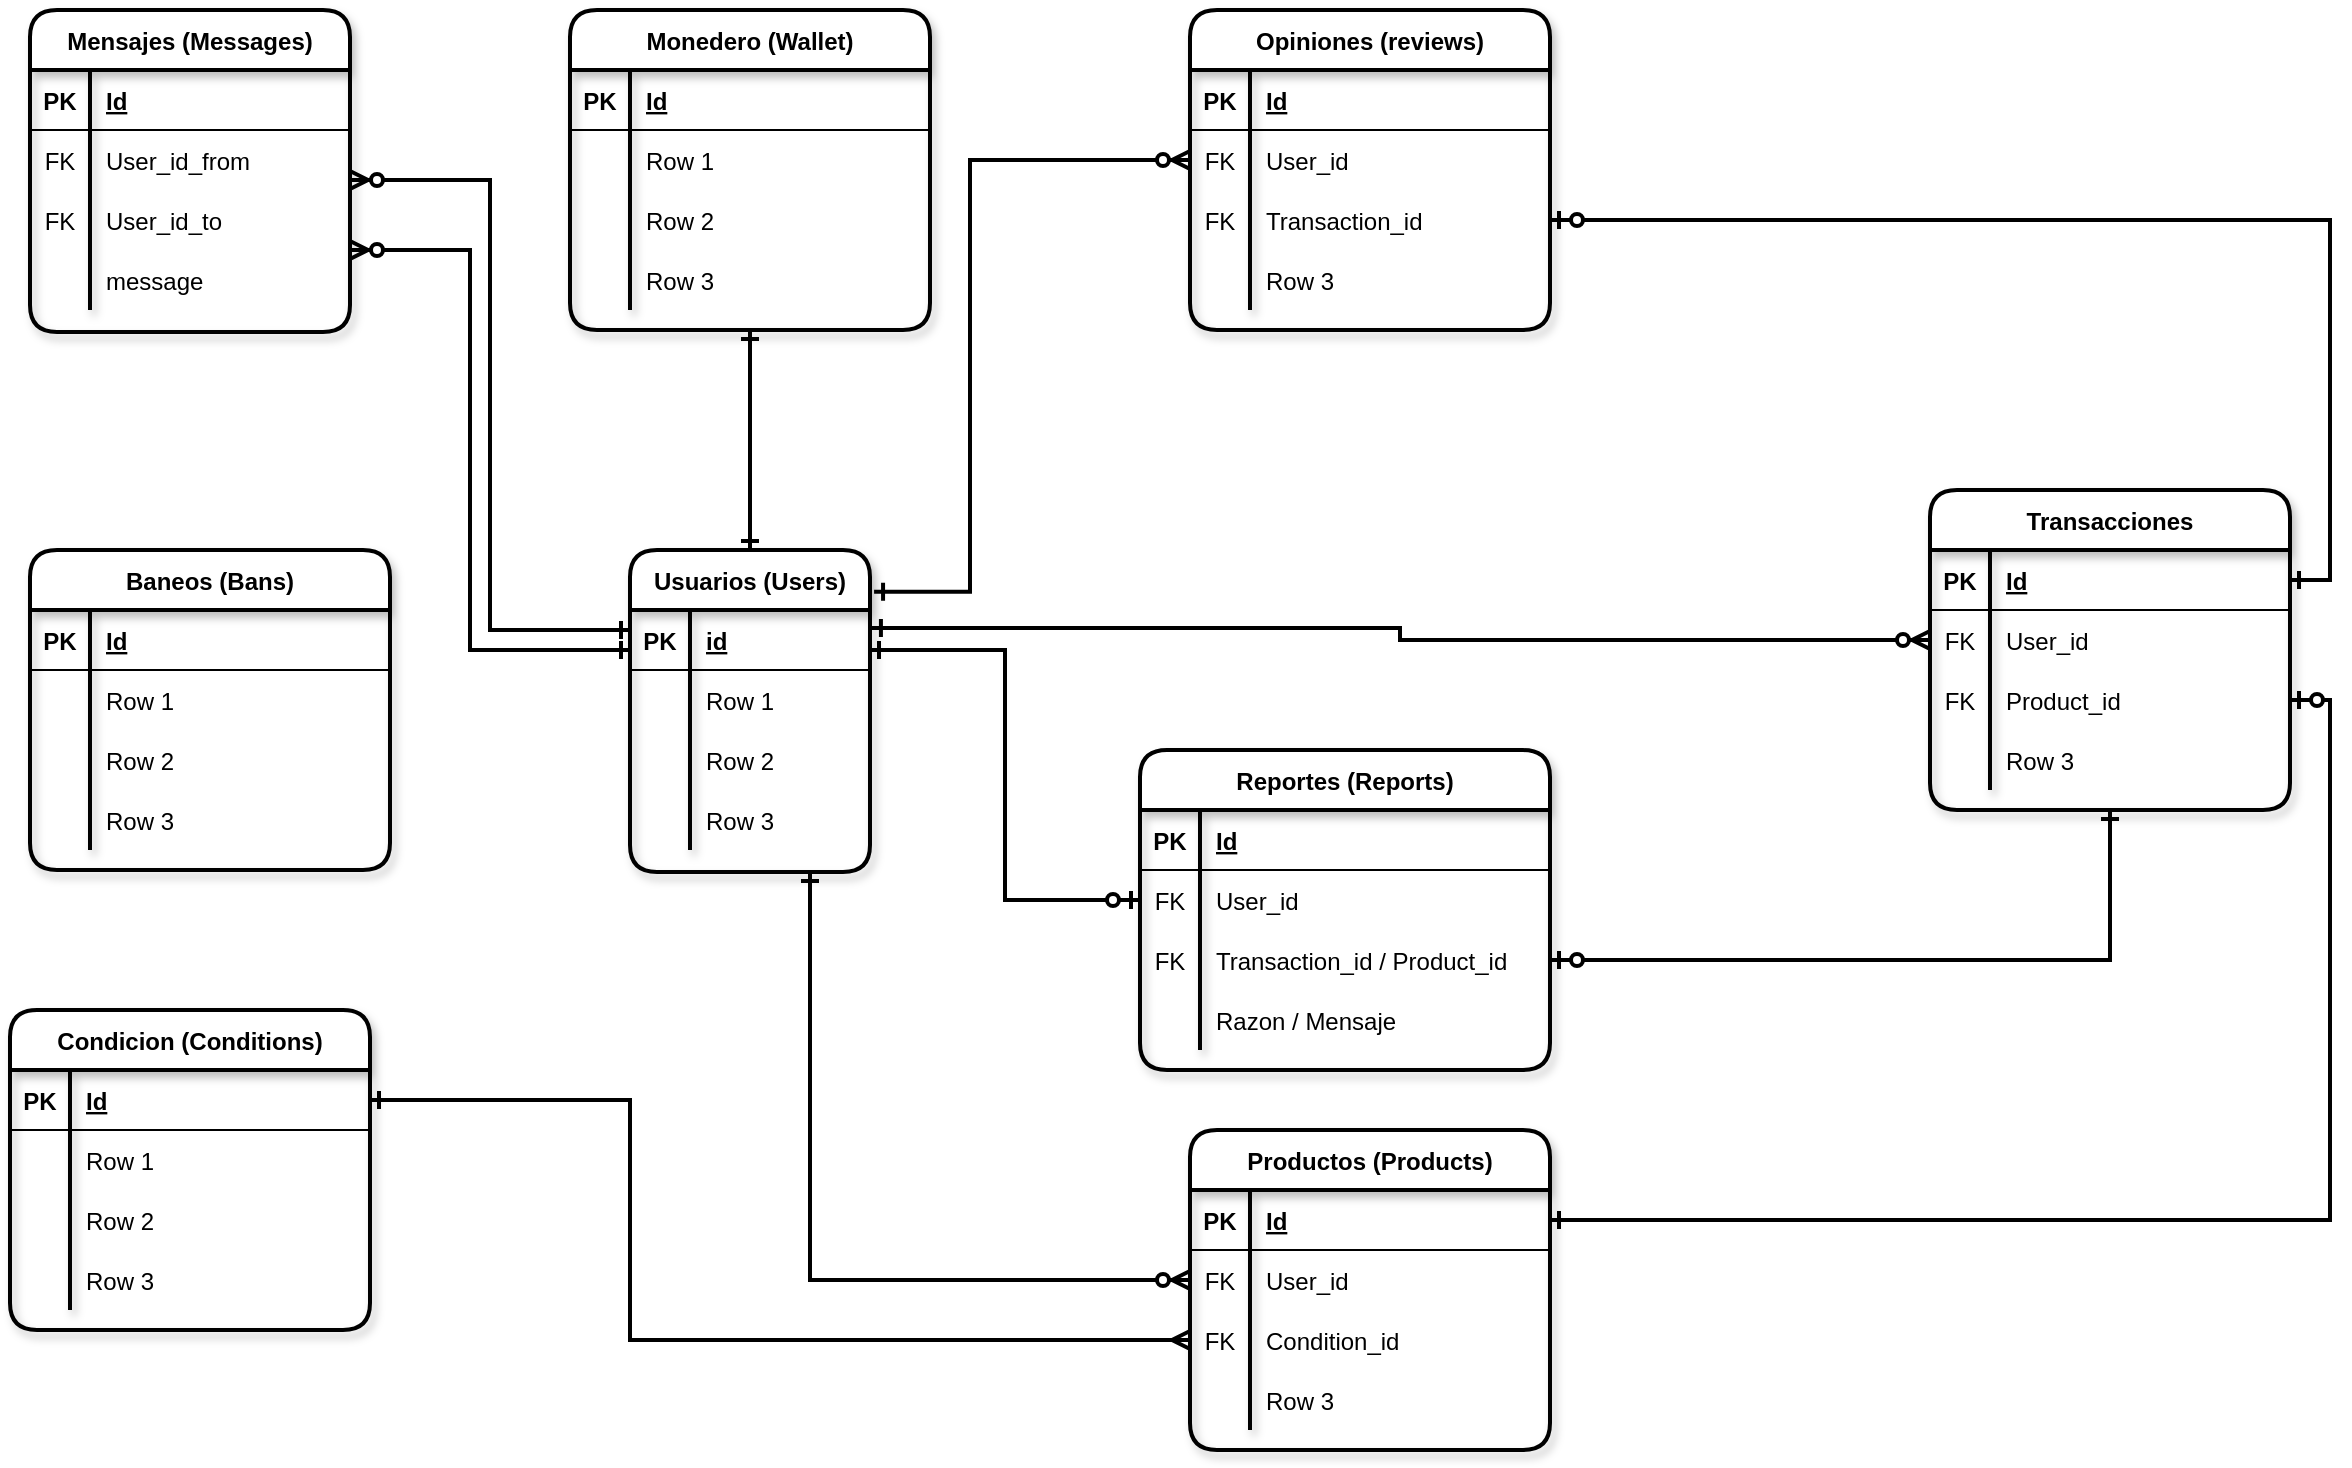 <mxfile version="14.9.9" type="github">
  <diagram id="HCNLxZw_YevE1Hbegle6" name="Page-1">
    <mxGraphModel dx="1422" dy="762" grid="1" gridSize="10" guides="1" tooltips="1" connect="1" arrows="1" fold="1" page="1" pageScale="1" pageWidth="1169" pageHeight="827" math="0" shadow="0">
      <root>
        <mxCell id="0" />
        <mxCell id="1" parent="0" />
        <mxCell id="tMQ-BVNDZF__9HWK4L3Y-1" value="Usuarios (Users)" style="shape=table;startSize=30;container=1;collapsible=1;childLayout=tableLayout;fixedRows=1;rowLines=0;fontStyle=1;align=center;resizeLast=1;rounded=1;shadow=1;sketch=0;strokeWidth=2;" parent="1" vertex="1">
          <mxGeometry x="330" y="300" width="120" height="161" as="geometry" />
        </mxCell>
        <mxCell id="tMQ-BVNDZF__9HWK4L3Y-2" value="" style="shape=partialRectangle;collapsible=0;dropTarget=0;pointerEvents=0;fillColor=none;top=0;left=0;bottom=1;right=0;points=[[0,0.5],[1,0.5]];portConstraint=eastwest;" parent="tMQ-BVNDZF__9HWK4L3Y-1" vertex="1">
          <mxGeometry y="30" width="120" height="30" as="geometry" />
        </mxCell>
        <mxCell id="tMQ-BVNDZF__9HWK4L3Y-3" value="PK" style="shape=partialRectangle;connectable=0;fillColor=none;top=0;left=0;bottom=0;right=0;fontStyle=1;overflow=hidden;" parent="tMQ-BVNDZF__9HWK4L3Y-2" vertex="1">
          <mxGeometry width="30" height="30" as="geometry" />
        </mxCell>
        <mxCell id="tMQ-BVNDZF__9HWK4L3Y-4" value="id" style="shape=partialRectangle;connectable=0;fillColor=none;top=0;left=0;bottom=0;right=0;align=left;spacingLeft=6;fontStyle=5;overflow=hidden;" parent="tMQ-BVNDZF__9HWK4L3Y-2" vertex="1">
          <mxGeometry x="30" width="90" height="30" as="geometry" />
        </mxCell>
        <mxCell id="tMQ-BVNDZF__9HWK4L3Y-5" value="" style="shape=partialRectangle;collapsible=0;dropTarget=0;pointerEvents=0;fillColor=none;top=0;left=0;bottom=0;right=0;points=[[0,0.5],[1,0.5]];portConstraint=eastwest;" parent="tMQ-BVNDZF__9HWK4L3Y-1" vertex="1">
          <mxGeometry y="60" width="120" height="30" as="geometry" />
        </mxCell>
        <mxCell id="tMQ-BVNDZF__9HWK4L3Y-6" value="" style="shape=partialRectangle;connectable=0;fillColor=none;top=0;left=0;bottom=0;right=0;editable=1;overflow=hidden;" parent="tMQ-BVNDZF__9HWK4L3Y-5" vertex="1">
          <mxGeometry width="30" height="30" as="geometry" />
        </mxCell>
        <mxCell id="tMQ-BVNDZF__9HWK4L3Y-7" value="Row 1" style="shape=partialRectangle;connectable=0;fillColor=none;top=0;left=0;bottom=0;right=0;align=left;spacingLeft=6;overflow=hidden;" parent="tMQ-BVNDZF__9HWK4L3Y-5" vertex="1">
          <mxGeometry x="30" width="90" height="30" as="geometry" />
        </mxCell>
        <mxCell id="tMQ-BVNDZF__9HWK4L3Y-8" value="" style="shape=partialRectangle;collapsible=0;dropTarget=0;pointerEvents=0;fillColor=none;top=0;left=0;bottom=0;right=0;points=[[0,0.5],[1,0.5]];portConstraint=eastwest;" parent="tMQ-BVNDZF__9HWK4L3Y-1" vertex="1">
          <mxGeometry y="90" width="120" height="30" as="geometry" />
        </mxCell>
        <mxCell id="tMQ-BVNDZF__9HWK4L3Y-9" value="" style="shape=partialRectangle;connectable=0;fillColor=none;top=0;left=0;bottom=0;right=0;editable=1;overflow=hidden;" parent="tMQ-BVNDZF__9HWK4L3Y-8" vertex="1">
          <mxGeometry width="30" height="30" as="geometry" />
        </mxCell>
        <mxCell id="tMQ-BVNDZF__9HWK4L3Y-10" value="Row 2" style="shape=partialRectangle;connectable=0;fillColor=none;top=0;left=0;bottom=0;right=0;align=left;spacingLeft=6;overflow=hidden;" parent="tMQ-BVNDZF__9HWK4L3Y-8" vertex="1">
          <mxGeometry x="30" width="90" height="30" as="geometry" />
        </mxCell>
        <mxCell id="tMQ-BVNDZF__9HWK4L3Y-11" value="" style="shape=partialRectangle;collapsible=0;dropTarget=0;pointerEvents=0;fillColor=none;top=0;left=0;bottom=0;right=0;points=[[0,0.5],[1,0.5]];portConstraint=eastwest;" parent="tMQ-BVNDZF__9HWK4L3Y-1" vertex="1">
          <mxGeometry y="120" width="120" height="30" as="geometry" />
        </mxCell>
        <mxCell id="tMQ-BVNDZF__9HWK4L3Y-12" value="" style="shape=partialRectangle;connectable=0;fillColor=none;top=0;left=0;bottom=0;right=0;editable=1;overflow=hidden;" parent="tMQ-BVNDZF__9HWK4L3Y-11" vertex="1">
          <mxGeometry width="30" height="30" as="geometry" />
        </mxCell>
        <mxCell id="tMQ-BVNDZF__9HWK4L3Y-13" value="Row 3" style="shape=partialRectangle;connectable=0;fillColor=none;top=0;left=0;bottom=0;right=0;align=left;spacingLeft=6;overflow=hidden;" parent="tMQ-BVNDZF__9HWK4L3Y-11" vertex="1">
          <mxGeometry x="30" width="90" height="30" as="geometry" />
        </mxCell>
        <mxCell id="tMQ-BVNDZF__9HWK4L3Y-120" style="edgeStyle=orthogonalEdgeStyle;rounded=0;orthogonalLoop=1;jettySize=auto;html=1;entryX=0.5;entryY=0;entryDx=0;entryDy=0;startArrow=ERone;startFill=0;endArrow=ERone;endFill=0;strokeWidth=2;" parent="1" source="tMQ-BVNDZF__9HWK4L3Y-15" target="tMQ-BVNDZF__9HWK4L3Y-1" edge="1">
          <mxGeometry relative="1" as="geometry" />
        </mxCell>
        <mxCell id="tMQ-BVNDZF__9HWK4L3Y-15" value="Monedero (Wallet)" style="shape=table;startSize=30;container=1;collapsible=1;childLayout=tableLayout;fixedRows=1;rowLines=0;fontStyle=1;align=center;resizeLast=1;rounded=1;shadow=1;sketch=0;strokeColor=#000000;strokeWidth=2;fillColor=#ffffff;gradientColor=none;" parent="1" vertex="1">
          <mxGeometry x="300" y="30" width="180" height="160" as="geometry" />
        </mxCell>
        <mxCell id="tMQ-BVNDZF__9HWK4L3Y-16" value="" style="shape=partialRectangle;collapsible=0;dropTarget=0;pointerEvents=0;fillColor=none;top=0;left=0;bottom=1;right=0;points=[[0,0.5],[1,0.5]];portConstraint=eastwest;" parent="tMQ-BVNDZF__9HWK4L3Y-15" vertex="1">
          <mxGeometry y="30" width="180" height="30" as="geometry" />
        </mxCell>
        <mxCell id="tMQ-BVNDZF__9HWK4L3Y-17" value="PK" style="shape=partialRectangle;connectable=0;fillColor=none;top=0;left=0;bottom=0;right=0;fontStyle=1;overflow=hidden;" parent="tMQ-BVNDZF__9HWK4L3Y-16" vertex="1">
          <mxGeometry width="30" height="30" as="geometry" />
        </mxCell>
        <mxCell id="tMQ-BVNDZF__9HWK4L3Y-18" value="Id" style="shape=partialRectangle;connectable=0;fillColor=none;top=0;left=0;bottom=0;right=0;align=left;spacingLeft=6;fontStyle=5;overflow=hidden;" parent="tMQ-BVNDZF__9HWK4L3Y-16" vertex="1">
          <mxGeometry x="30" width="150" height="30" as="geometry" />
        </mxCell>
        <mxCell id="tMQ-BVNDZF__9HWK4L3Y-19" value="" style="shape=partialRectangle;collapsible=0;dropTarget=0;pointerEvents=0;fillColor=none;top=0;left=0;bottom=0;right=0;points=[[0,0.5],[1,0.5]];portConstraint=eastwest;" parent="tMQ-BVNDZF__9HWK4L3Y-15" vertex="1">
          <mxGeometry y="60" width="180" height="30" as="geometry" />
        </mxCell>
        <mxCell id="tMQ-BVNDZF__9HWK4L3Y-20" value="" style="shape=partialRectangle;connectable=0;fillColor=none;top=0;left=0;bottom=0;right=0;editable=1;overflow=hidden;" parent="tMQ-BVNDZF__9HWK4L3Y-19" vertex="1">
          <mxGeometry width="30" height="30" as="geometry" />
        </mxCell>
        <mxCell id="tMQ-BVNDZF__9HWK4L3Y-21" value="Row 1" style="shape=partialRectangle;connectable=0;fillColor=none;top=0;left=0;bottom=0;right=0;align=left;spacingLeft=6;overflow=hidden;" parent="tMQ-BVNDZF__9HWK4L3Y-19" vertex="1">
          <mxGeometry x="30" width="150" height="30" as="geometry" />
        </mxCell>
        <mxCell id="tMQ-BVNDZF__9HWK4L3Y-22" value="" style="shape=partialRectangle;collapsible=0;dropTarget=0;pointerEvents=0;fillColor=none;top=0;left=0;bottom=0;right=0;points=[[0,0.5],[1,0.5]];portConstraint=eastwest;" parent="tMQ-BVNDZF__9HWK4L3Y-15" vertex="1">
          <mxGeometry y="90" width="180" height="30" as="geometry" />
        </mxCell>
        <mxCell id="tMQ-BVNDZF__9HWK4L3Y-23" value="" style="shape=partialRectangle;connectable=0;fillColor=none;top=0;left=0;bottom=0;right=0;editable=1;overflow=hidden;" parent="tMQ-BVNDZF__9HWK4L3Y-22" vertex="1">
          <mxGeometry width="30" height="30" as="geometry" />
        </mxCell>
        <mxCell id="tMQ-BVNDZF__9HWK4L3Y-24" value="Row 2" style="shape=partialRectangle;connectable=0;fillColor=none;top=0;left=0;bottom=0;right=0;align=left;spacingLeft=6;overflow=hidden;" parent="tMQ-BVNDZF__9HWK4L3Y-22" vertex="1">
          <mxGeometry x="30" width="150" height="30" as="geometry" />
        </mxCell>
        <mxCell id="tMQ-BVNDZF__9HWK4L3Y-25" value="" style="shape=partialRectangle;collapsible=0;dropTarget=0;pointerEvents=0;fillColor=none;top=0;left=0;bottom=0;right=0;points=[[0,0.5],[1,0.5]];portConstraint=eastwest;" parent="tMQ-BVNDZF__9HWK4L3Y-15" vertex="1">
          <mxGeometry y="120" width="180" height="30" as="geometry" />
        </mxCell>
        <mxCell id="tMQ-BVNDZF__9HWK4L3Y-26" value="" style="shape=partialRectangle;connectable=0;fillColor=none;top=0;left=0;bottom=0;right=0;editable=1;overflow=hidden;" parent="tMQ-BVNDZF__9HWK4L3Y-25" vertex="1">
          <mxGeometry width="30" height="30" as="geometry" />
        </mxCell>
        <mxCell id="tMQ-BVNDZF__9HWK4L3Y-27" value="Row 3" style="shape=partialRectangle;connectable=0;fillColor=none;top=0;left=0;bottom=0;right=0;align=left;spacingLeft=6;overflow=hidden;" parent="tMQ-BVNDZF__9HWK4L3Y-25" vertex="1">
          <mxGeometry x="30" width="150" height="30" as="geometry" />
        </mxCell>
        <mxCell id="tMQ-BVNDZF__9HWK4L3Y-28" value="Mensajes (Messages)" style="shape=table;startSize=30;container=1;collapsible=1;childLayout=tableLayout;fixedRows=1;rowLines=0;fontStyle=1;align=center;resizeLast=1;rounded=1;shadow=1;sketch=0;strokeColor=#000000;strokeWidth=2;fillColor=#ffffff;gradientColor=none;" parent="1" vertex="1">
          <mxGeometry x="30" y="30" width="160" height="161" as="geometry" />
        </mxCell>
        <mxCell id="tMQ-BVNDZF__9HWK4L3Y-29" value="" style="shape=partialRectangle;collapsible=0;dropTarget=0;pointerEvents=0;fillColor=none;top=0;left=0;bottom=1;right=0;points=[[0,0.5],[1,0.5]];portConstraint=eastwest;" parent="tMQ-BVNDZF__9HWK4L3Y-28" vertex="1">
          <mxGeometry y="30" width="160" height="30" as="geometry" />
        </mxCell>
        <mxCell id="tMQ-BVNDZF__9HWK4L3Y-30" value="PK" style="shape=partialRectangle;connectable=0;fillColor=none;top=0;left=0;bottom=0;right=0;fontStyle=1;overflow=hidden;" parent="tMQ-BVNDZF__9HWK4L3Y-29" vertex="1">
          <mxGeometry width="30" height="30" as="geometry" />
        </mxCell>
        <mxCell id="tMQ-BVNDZF__9HWK4L3Y-31" value="Id" style="shape=partialRectangle;connectable=0;fillColor=none;top=0;left=0;bottom=0;right=0;align=left;spacingLeft=6;fontStyle=5;overflow=hidden;" parent="tMQ-BVNDZF__9HWK4L3Y-29" vertex="1">
          <mxGeometry x="30" width="130" height="30" as="geometry" />
        </mxCell>
        <mxCell id="tMQ-BVNDZF__9HWK4L3Y-35" value="" style="shape=partialRectangle;collapsible=0;dropTarget=0;pointerEvents=0;fillColor=none;top=0;left=0;bottom=0;right=0;points=[[0,0.5],[1,0.5]];portConstraint=eastwest;" parent="tMQ-BVNDZF__9HWK4L3Y-28" vertex="1">
          <mxGeometry y="60" width="160" height="30" as="geometry" />
        </mxCell>
        <mxCell id="tMQ-BVNDZF__9HWK4L3Y-36" value="FK" style="shape=partialRectangle;connectable=0;fillColor=none;top=0;left=0;bottom=0;right=0;editable=1;overflow=hidden;" parent="tMQ-BVNDZF__9HWK4L3Y-35" vertex="1">
          <mxGeometry width="30" height="30" as="geometry" />
        </mxCell>
        <mxCell id="tMQ-BVNDZF__9HWK4L3Y-37" value="User_id_from" style="shape=partialRectangle;connectable=0;fillColor=none;top=0;left=0;bottom=0;right=0;align=left;spacingLeft=6;overflow=hidden;" parent="tMQ-BVNDZF__9HWK4L3Y-35" vertex="1">
          <mxGeometry x="30" width="130" height="30" as="geometry" />
        </mxCell>
        <mxCell id="tMQ-BVNDZF__9HWK4L3Y-32" value="" style="shape=partialRectangle;collapsible=0;dropTarget=0;pointerEvents=0;fillColor=none;top=0;left=0;bottom=0;right=0;points=[[0,0.5],[1,0.5]];portConstraint=eastwest;" parent="tMQ-BVNDZF__9HWK4L3Y-28" vertex="1">
          <mxGeometry y="90" width="160" height="30" as="geometry" />
        </mxCell>
        <mxCell id="tMQ-BVNDZF__9HWK4L3Y-33" value="FK" style="shape=partialRectangle;connectable=0;fillColor=none;top=0;left=0;bottom=0;right=0;editable=1;overflow=hidden;" parent="tMQ-BVNDZF__9HWK4L3Y-32" vertex="1">
          <mxGeometry width="30" height="30" as="geometry" />
        </mxCell>
        <mxCell id="tMQ-BVNDZF__9HWK4L3Y-34" value="User_id_to" style="shape=partialRectangle;connectable=0;fillColor=none;top=0;left=0;bottom=0;right=0;align=left;spacingLeft=6;overflow=hidden;" parent="tMQ-BVNDZF__9HWK4L3Y-32" vertex="1">
          <mxGeometry x="30" width="130" height="30" as="geometry" />
        </mxCell>
        <mxCell id="tMQ-BVNDZF__9HWK4L3Y-38" value="" style="shape=partialRectangle;collapsible=0;dropTarget=0;pointerEvents=0;fillColor=none;top=0;left=0;bottom=0;right=0;points=[[0,0.5],[1,0.5]];portConstraint=eastwest;" parent="tMQ-BVNDZF__9HWK4L3Y-28" vertex="1">
          <mxGeometry y="120" width="160" height="30" as="geometry" />
        </mxCell>
        <mxCell id="tMQ-BVNDZF__9HWK4L3Y-39" value="" style="shape=partialRectangle;connectable=0;fillColor=none;top=0;left=0;bottom=0;right=0;editable=1;overflow=hidden;" parent="tMQ-BVNDZF__9HWK4L3Y-38" vertex="1">
          <mxGeometry width="30" height="30" as="geometry" />
        </mxCell>
        <mxCell id="tMQ-BVNDZF__9HWK4L3Y-40" value="message" style="shape=partialRectangle;connectable=0;fillColor=none;top=0;left=0;bottom=0;right=0;align=left;spacingLeft=6;overflow=hidden;" parent="tMQ-BVNDZF__9HWK4L3Y-38" vertex="1">
          <mxGeometry x="30" width="130" height="30" as="geometry" />
        </mxCell>
        <mxCell id="tMQ-BVNDZF__9HWK4L3Y-42" value="Opiniones (reviews)" style="shape=table;startSize=30;container=1;collapsible=1;childLayout=tableLayout;fixedRows=1;rowLines=0;fontStyle=1;align=center;resizeLast=1;rounded=1;shadow=1;sketch=0;strokeColor=#000000;strokeWidth=2;fillColor=#ffffff;gradientColor=none;" parent="1" vertex="1">
          <mxGeometry x="610" y="30" width="180" height="160" as="geometry" />
        </mxCell>
        <mxCell id="tMQ-BVNDZF__9HWK4L3Y-43" value="" style="shape=partialRectangle;collapsible=0;dropTarget=0;pointerEvents=0;fillColor=none;top=0;left=0;bottom=1;right=0;points=[[0,0.5],[1,0.5]];portConstraint=eastwest;" parent="tMQ-BVNDZF__9HWK4L3Y-42" vertex="1">
          <mxGeometry y="30" width="180" height="30" as="geometry" />
        </mxCell>
        <mxCell id="tMQ-BVNDZF__9HWK4L3Y-44" value="PK" style="shape=partialRectangle;connectable=0;fillColor=none;top=0;left=0;bottom=0;right=0;fontStyle=1;overflow=hidden;" parent="tMQ-BVNDZF__9HWK4L3Y-43" vertex="1">
          <mxGeometry width="30" height="30" as="geometry" />
        </mxCell>
        <mxCell id="tMQ-BVNDZF__9HWK4L3Y-45" value="Id" style="shape=partialRectangle;connectable=0;fillColor=none;top=0;left=0;bottom=0;right=0;align=left;spacingLeft=6;fontStyle=5;overflow=hidden;" parent="tMQ-BVNDZF__9HWK4L3Y-43" vertex="1">
          <mxGeometry x="30" width="150" height="30" as="geometry" />
        </mxCell>
        <mxCell id="tMQ-BVNDZF__9HWK4L3Y-46" value="" style="shape=partialRectangle;collapsible=0;dropTarget=0;pointerEvents=0;fillColor=none;top=0;left=0;bottom=0;right=0;points=[[0,0.5],[1,0.5]];portConstraint=eastwest;" parent="tMQ-BVNDZF__9HWK4L3Y-42" vertex="1">
          <mxGeometry y="60" width="180" height="30" as="geometry" />
        </mxCell>
        <mxCell id="tMQ-BVNDZF__9HWK4L3Y-47" value="FK" style="shape=partialRectangle;connectable=0;fillColor=none;top=0;left=0;bottom=0;right=0;editable=1;overflow=hidden;" parent="tMQ-BVNDZF__9HWK4L3Y-46" vertex="1">
          <mxGeometry width="30" height="30" as="geometry" />
        </mxCell>
        <mxCell id="tMQ-BVNDZF__9HWK4L3Y-48" value="User_id" style="shape=partialRectangle;connectable=0;fillColor=none;top=0;left=0;bottom=0;right=0;align=left;spacingLeft=6;overflow=hidden;" parent="tMQ-BVNDZF__9HWK4L3Y-46" vertex="1">
          <mxGeometry x="30" width="150" height="30" as="geometry" />
        </mxCell>
        <mxCell id="tMQ-BVNDZF__9HWK4L3Y-49" value="" style="shape=partialRectangle;collapsible=0;dropTarget=0;pointerEvents=0;fillColor=none;top=0;left=0;bottom=0;right=0;points=[[0,0.5],[1,0.5]];portConstraint=eastwest;" parent="tMQ-BVNDZF__9HWK4L3Y-42" vertex="1">
          <mxGeometry y="90" width="180" height="30" as="geometry" />
        </mxCell>
        <mxCell id="tMQ-BVNDZF__9HWK4L3Y-50" value="FK" style="shape=partialRectangle;connectable=0;fillColor=none;top=0;left=0;bottom=0;right=0;editable=1;overflow=hidden;" parent="tMQ-BVNDZF__9HWK4L3Y-49" vertex="1">
          <mxGeometry width="30" height="30" as="geometry" />
        </mxCell>
        <mxCell id="tMQ-BVNDZF__9HWK4L3Y-51" value="Transaction_id" style="shape=partialRectangle;connectable=0;fillColor=none;top=0;left=0;bottom=0;right=0;align=left;spacingLeft=6;overflow=hidden;" parent="tMQ-BVNDZF__9HWK4L3Y-49" vertex="1">
          <mxGeometry x="30" width="150" height="30" as="geometry" />
        </mxCell>
        <mxCell id="tMQ-BVNDZF__9HWK4L3Y-52" value="" style="shape=partialRectangle;collapsible=0;dropTarget=0;pointerEvents=0;fillColor=none;top=0;left=0;bottom=0;right=0;points=[[0,0.5],[1,0.5]];portConstraint=eastwest;" parent="tMQ-BVNDZF__9HWK4L3Y-42" vertex="1">
          <mxGeometry y="120" width="180" height="30" as="geometry" />
        </mxCell>
        <mxCell id="tMQ-BVNDZF__9HWK4L3Y-53" value="" style="shape=partialRectangle;connectable=0;fillColor=none;top=0;left=0;bottom=0;right=0;editable=1;overflow=hidden;" parent="tMQ-BVNDZF__9HWK4L3Y-52" vertex="1">
          <mxGeometry width="30" height="30" as="geometry" />
        </mxCell>
        <mxCell id="tMQ-BVNDZF__9HWK4L3Y-54" value="Row 3" style="shape=partialRectangle;connectable=0;fillColor=none;top=0;left=0;bottom=0;right=0;align=left;spacingLeft=6;overflow=hidden;" parent="tMQ-BVNDZF__9HWK4L3Y-52" vertex="1">
          <mxGeometry x="30" width="150" height="30" as="geometry" />
        </mxCell>
        <mxCell id="DeOXAd9rWKjMHpbzpfUn-2" style="edgeStyle=orthogonalEdgeStyle;rounded=0;sketch=0;orthogonalLoop=1;jettySize=auto;html=1;entryX=1;entryY=0.5;entryDx=0;entryDy=0;shadow=0;startArrow=ERone;startFill=0;endArrow=ERzeroToOne;endFill=1;strokeWidth=2;" edge="1" parent="1" source="tMQ-BVNDZF__9HWK4L3Y-55" target="tMQ-BVNDZF__9HWK4L3Y-88">
          <mxGeometry relative="1" as="geometry" />
        </mxCell>
        <mxCell id="tMQ-BVNDZF__9HWK4L3Y-55" value="Transacciones" style="shape=table;startSize=30;container=1;collapsible=1;childLayout=tableLayout;fixedRows=1;rowLines=0;fontStyle=1;align=center;resizeLast=1;rounded=1;shadow=1;sketch=0;strokeColor=#000000;strokeWidth=2;fillColor=#ffffff;gradientColor=none;" parent="1" vertex="1">
          <mxGeometry x="980" y="270" width="180" height="160" as="geometry" />
        </mxCell>
        <mxCell id="tMQ-BVNDZF__9HWK4L3Y-56" value="" style="shape=partialRectangle;collapsible=0;dropTarget=0;pointerEvents=0;fillColor=none;top=0;left=0;bottom=1;right=0;points=[[0,0.5],[1,0.5]];portConstraint=eastwest;" parent="tMQ-BVNDZF__9HWK4L3Y-55" vertex="1">
          <mxGeometry y="30" width="180" height="30" as="geometry" />
        </mxCell>
        <mxCell id="tMQ-BVNDZF__9HWK4L3Y-57" value="PK" style="shape=partialRectangle;connectable=0;fillColor=none;top=0;left=0;bottom=0;right=0;fontStyle=1;overflow=hidden;" parent="tMQ-BVNDZF__9HWK4L3Y-56" vertex="1">
          <mxGeometry width="30" height="30" as="geometry" />
        </mxCell>
        <mxCell id="tMQ-BVNDZF__9HWK4L3Y-58" value="Id" style="shape=partialRectangle;connectable=0;fillColor=none;top=0;left=0;bottom=0;right=0;align=left;spacingLeft=6;fontStyle=5;overflow=hidden;" parent="tMQ-BVNDZF__9HWK4L3Y-56" vertex="1">
          <mxGeometry x="30" width="150" height="30" as="geometry" />
        </mxCell>
        <mxCell id="tMQ-BVNDZF__9HWK4L3Y-59" value="" style="shape=partialRectangle;collapsible=0;dropTarget=0;pointerEvents=0;fillColor=none;top=0;left=0;bottom=0;right=0;points=[[0,0.5],[1,0.5]];portConstraint=eastwest;" parent="tMQ-BVNDZF__9HWK4L3Y-55" vertex="1">
          <mxGeometry y="60" width="180" height="30" as="geometry" />
        </mxCell>
        <mxCell id="tMQ-BVNDZF__9HWK4L3Y-60" value="FK" style="shape=partialRectangle;connectable=0;fillColor=none;top=0;left=0;bottom=0;right=0;editable=1;overflow=hidden;" parent="tMQ-BVNDZF__9HWK4L3Y-59" vertex="1">
          <mxGeometry width="30" height="30" as="geometry" />
        </mxCell>
        <mxCell id="tMQ-BVNDZF__9HWK4L3Y-61" value="User_id" style="shape=partialRectangle;connectable=0;fillColor=none;top=0;left=0;bottom=0;right=0;align=left;spacingLeft=6;overflow=hidden;" parent="tMQ-BVNDZF__9HWK4L3Y-59" vertex="1">
          <mxGeometry x="30" width="150" height="30" as="geometry" />
        </mxCell>
        <mxCell id="tMQ-BVNDZF__9HWK4L3Y-62" value="" style="shape=partialRectangle;collapsible=0;dropTarget=0;pointerEvents=0;fillColor=none;top=0;left=0;bottom=0;right=0;points=[[0,0.5],[1,0.5]];portConstraint=eastwest;" parent="tMQ-BVNDZF__9HWK4L3Y-55" vertex="1">
          <mxGeometry y="90" width="180" height="30" as="geometry" />
        </mxCell>
        <mxCell id="tMQ-BVNDZF__9HWK4L3Y-63" value="FK" style="shape=partialRectangle;connectable=0;fillColor=none;top=0;left=0;bottom=0;right=0;editable=1;overflow=hidden;" parent="tMQ-BVNDZF__9HWK4L3Y-62" vertex="1">
          <mxGeometry width="30" height="30" as="geometry" />
        </mxCell>
        <mxCell id="tMQ-BVNDZF__9HWK4L3Y-64" value="Product_id" style="shape=partialRectangle;connectable=0;fillColor=none;top=0;left=0;bottom=0;right=0;align=left;spacingLeft=6;overflow=hidden;" parent="tMQ-BVNDZF__9HWK4L3Y-62" vertex="1">
          <mxGeometry x="30" width="150" height="30" as="geometry" />
        </mxCell>
        <mxCell id="tMQ-BVNDZF__9HWK4L3Y-65" value="" style="shape=partialRectangle;collapsible=0;dropTarget=0;pointerEvents=0;fillColor=none;top=0;left=0;bottom=0;right=0;points=[[0,0.5],[1,0.5]];portConstraint=eastwest;" parent="tMQ-BVNDZF__9HWK4L3Y-55" vertex="1">
          <mxGeometry y="120" width="180" height="30" as="geometry" />
        </mxCell>
        <mxCell id="tMQ-BVNDZF__9HWK4L3Y-66" value="" style="shape=partialRectangle;connectable=0;fillColor=none;top=0;left=0;bottom=0;right=0;editable=1;overflow=hidden;" parent="tMQ-BVNDZF__9HWK4L3Y-65" vertex="1">
          <mxGeometry width="30" height="30" as="geometry" />
        </mxCell>
        <mxCell id="tMQ-BVNDZF__9HWK4L3Y-67" value="Row 3" style="shape=partialRectangle;connectable=0;fillColor=none;top=0;left=0;bottom=0;right=0;align=left;spacingLeft=6;overflow=hidden;" parent="tMQ-BVNDZF__9HWK4L3Y-65" vertex="1">
          <mxGeometry x="30" width="150" height="30" as="geometry" />
        </mxCell>
        <mxCell id="tMQ-BVNDZF__9HWK4L3Y-68" value="Productos (Products)" style="shape=table;startSize=30;container=1;collapsible=1;childLayout=tableLayout;fixedRows=1;rowLines=0;fontStyle=1;align=center;resizeLast=1;rounded=1;shadow=1;sketch=0;strokeColor=#000000;strokeWidth=2;fillColor=#ffffff;gradientColor=none;" parent="1" vertex="1">
          <mxGeometry x="610" y="590" width="180" height="160" as="geometry" />
        </mxCell>
        <mxCell id="tMQ-BVNDZF__9HWK4L3Y-69" value="" style="shape=partialRectangle;collapsible=0;dropTarget=0;pointerEvents=0;fillColor=none;top=0;left=0;bottom=1;right=0;points=[[0,0.5],[1,0.5]];portConstraint=eastwest;" parent="tMQ-BVNDZF__9HWK4L3Y-68" vertex="1">
          <mxGeometry y="30" width="180" height="30" as="geometry" />
        </mxCell>
        <mxCell id="tMQ-BVNDZF__9HWK4L3Y-70" value="PK" style="shape=partialRectangle;connectable=0;fillColor=none;top=0;left=0;bottom=0;right=0;fontStyle=1;overflow=hidden;" parent="tMQ-BVNDZF__9HWK4L3Y-69" vertex="1">
          <mxGeometry width="30" height="30" as="geometry" />
        </mxCell>
        <mxCell id="tMQ-BVNDZF__9HWK4L3Y-71" value="Id" style="shape=partialRectangle;connectable=0;fillColor=none;top=0;left=0;bottom=0;right=0;align=left;spacingLeft=6;fontStyle=5;overflow=hidden;" parent="tMQ-BVNDZF__9HWK4L3Y-69" vertex="1">
          <mxGeometry x="30" width="150" height="30" as="geometry" />
        </mxCell>
        <mxCell id="tMQ-BVNDZF__9HWK4L3Y-72" value="" style="shape=partialRectangle;collapsible=0;dropTarget=0;pointerEvents=0;fillColor=none;top=0;left=0;bottom=0;right=0;points=[[0,0.5],[1,0.5]];portConstraint=eastwest;" parent="tMQ-BVNDZF__9HWK4L3Y-68" vertex="1">
          <mxGeometry y="60" width="180" height="30" as="geometry" />
        </mxCell>
        <mxCell id="tMQ-BVNDZF__9HWK4L3Y-73" value="FK" style="shape=partialRectangle;connectable=0;fillColor=none;top=0;left=0;bottom=0;right=0;editable=1;overflow=hidden;" parent="tMQ-BVNDZF__9HWK4L3Y-72" vertex="1">
          <mxGeometry width="30" height="30" as="geometry" />
        </mxCell>
        <mxCell id="tMQ-BVNDZF__9HWK4L3Y-74" value="User_id" style="shape=partialRectangle;connectable=0;fillColor=none;top=0;left=0;bottom=0;right=0;align=left;spacingLeft=6;overflow=hidden;" parent="tMQ-BVNDZF__9HWK4L3Y-72" vertex="1">
          <mxGeometry x="30" width="150" height="30" as="geometry" />
        </mxCell>
        <mxCell id="tMQ-BVNDZF__9HWK4L3Y-75" value="" style="shape=partialRectangle;collapsible=0;dropTarget=0;pointerEvents=0;fillColor=none;top=0;left=0;bottom=0;right=0;points=[[0,0.5],[1,0.5]];portConstraint=eastwest;" parent="tMQ-BVNDZF__9HWK4L3Y-68" vertex="1">
          <mxGeometry y="90" width="180" height="30" as="geometry" />
        </mxCell>
        <mxCell id="tMQ-BVNDZF__9HWK4L3Y-76" value="FK" style="shape=partialRectangle;connectable=0;fillColor=none;top=0;left=0;bottom=0;right=0;editable=1;overflow=hidden;" parent="tMQ-BVNDZF__9HWK4L3Y-75" vertex="1">
          <mxGeometry width="30" height="30" as="geometry" />
        </mxCell>
        <mxCell id="tMQ-BVNDZF__9HWK4L3Y-77" value="Condition_id" style="shape=partialRectangle;connectable=0;fillColor=none;top=0;left=0;bottom=0;right=0;align=left;spacingLeft=6;overflow=hidden;" parent="tMQ-BVNDZF__9HWK4L3Y-75" vertex="1">
          <mxGeometry x="30" width="150" height="30" as="geometry" />
        </mxCell>
        <mxCell id="tMQ-BVNDZF__9HWK4L3Y-78" value="" style="shape=partialRectangle;collapsible=0;dropTarget=0;pointerEvents=0;fillColor=none;top=0;left=0;bottom=0;right=0;points=[[0,0.5],[1,0.5]];portConstraint=eastwest;" parent="tMQ-BVNDZF__9HWK4L3Y-68" vertex="1">
          <mxGeometry y="120" width="180" height="30" as="geometry" />
        </mxCell>
        <mxCell id="tMQ-BVNDZF__9HWK4L3Y-79" value="" style="shape=partialRectangle;connectable=0;fillColor=none;top=0;left=0;bottom=0;right=0;editable=1;overflow=hidden;" parent="tMQ-BVNDZF__9HWK4L3Y-78" vertex="1">
          <mxGeometry width="30" height="30" as="geometry" />
        </mxCell>
        <mxCell id="tMQ-BVNDZF__9HWK4L3Y-80" value="Row 3" style="shape=partialRectangle;connectable=0;fillColor=none;top=0;left=0;bottom=0;right=0;align=left;spacingLeft=6;overflow=hidden;" parent="tMQ-BVNDZF__9HWK4L3Y-78" vertex="1">
          <mxGeometry x="30" width="150" height="30" as="geometry" />
        </mxCell>
        <mxCell id="tMQ-BVNDZF__9HWK4L3Y-81" value="Reportes (Reports)" style="shape=table;startSize=30;container=1;collapsible=1;childLayout=tableLayout;fixedRows=1;rowLines=0;fontStyle=1;align=center;resizeLast=1;rounded=1;shadow=1;sketch=0;strokeColor=#000000;strokeWidth=2;fillColor=#ffffff;gradientColor=none;" parent="1" vertex="1">
          <mxGeometry x="585" y="400" width="205" height="160" as="geometry" />
        </mxCell>
        <mxCell id="tMQ-BVNDZF__9HWK4L3Y-82" value="" style="shape=partialRectangle;collapsible=0;dropTarget=0;pointerEvents=0;fillColor=none;top=0;left=0;bottom=1;right=0;points=[[0,0.5],[1,0.5]];portConstraint=eastwest;" parent="tMQ-BVNDZF__9HWK4L3Y-81" vertex="1">
          <mxGeometry y="30" width="205" height="30" as="geometry" />
        </mxCell>
        <mxCell id="tMQ-BVNDZF__9HWK4L3Y-83" value="PK" style="shape=partialRectangle;connectable=0;fillColor=none;top=0;left=0;bottom=0;right=0;fontStyle=1;overflow=hidden;" parent="tMQ-BVNDZF__9HWK4L3Y-82" vertex="1">
          <mxGeometry width="30" height="30" as="geometry" />
        </mxCell>
        <mxCell id="tMQ-BVNDZF__9HWK4L3Y-84" value="Id" style="shape=partialRectangle;connectable=0;fillColor=none;top=0;left=0;bottom=0;right=0;align=left;spacingLeft=6;fontStyle=5;overflow=hidden;" parent="tMQ-BVNDZF__9HWK4L3Y-82" vertex="1">
          <mxGeometry x="30" width="175" height="30" as="geometry" />
        </mxCell>
        <mxCell id="tMQ-BVNDZF__9HWK4L3Y-85" value="" style="shape=partialRectangle;collapsible=0;dropTarget=0;pointerEvents=0;fillColor=none;top=0;left=0;bottom=0;right=0;points=[[0,0.5],[1,0.5]];portConstraint=eastwest;" parent="tMQ-BVNDZF__9HWK4L3Y-81" vertex="1">
          <mxGeometry y="60" width="205" height="30" as="geometry" />
        </mxCell>
        <mxCell id="tMQ-BVNDZF__9HWK4L3Y-86" value="FK" style="shape=partialRectangle;connectable=0;fillColor=none;top=0;left=0;bottom=0;right=0;editable=1;overflow=hidden;" parent="tMQ-BVNDZF__9HWK4L3Y-85" vertex="1">
          <mxGeometry width="30" height="30" as="geometry" />
        </mxCell>
        <mxCell id="tMQ-BVNDZF__9HWK4L3Y-87" value="User_id" style="shape=partialRectangle;connectable=0;fillColor=none;top=0;left=0;bottom=0;right=0;align=left;spacingLeft=6;overflow=hidden;" parent="tMQ-BVNDZF__9HWK4L3Y-85" vertex="1">
          <mxGeometry x="30" width="175" height="30" as="geometry" />
        </mxCell>
        <mxCell id="tMQ-BVNDZF__9HWK4L3Y-88" value="" style="shape=partialRectangle;collapsible=0;dropTarget=0;pointerEvents=0;fillColor=none;top=0;left=0;bottom=0;right=0;points=[[0,0.5],[1,0.5]];portConstraint=eastwest;" parent="tMQ-BVNDZF__9HWK4L3Y-81" vertex="1">
          <mxGeometry y="90" width="205" height="30" as="geometry" />
        </mxCell>
        <mxCell id="tMQ-BVNDZF__9HWK4L3Y-89" value="FK" style="shape=partialRectangle;connectable=0;fillColor=none;top=0;left=0;bottom=0;right=0;editable=1;overflow=hidden;" parent="tMQ-BVNDZF__9HWK4L3Y-88" vertex="1">
          <mxGeometry width="30" height="30" as="geometry" />
        </mxCell>
        <mxCell id="tMQ-BVNDZF__9HWK4L3Y-90" value="Transaction_id / Product_id" style="shape=partialRectangle;connectable=0;fillColor=none;top=0;left=0;bottom=0;right=0;align=left;spacingLeft=6;overflow=hidden;" parent="tMQ-BVNDZF__9HWK4L3Y-88" vertex="1">
          <mxGeometry x="30" width="175" height="30" as="geometry" />
        </mxCell>
        <mxCell id="tMQ-BVNDZF__9HWK4L3Y-91" value="" style="shape=partialRectangle;collapsible=0;dropTarget=0;pointerEvents=0;fillColor=none;top=0;left=0;bottom=0;right=0;points=[[0,0.5],[1,0.5]];portConstraint=eastwest;" parent="tMQ-BVNDZF__9HWK4L3Y-81" vertex="1">
          <mxGeometry y="120" width="205" height="30" as="geometry" />
        </mxCell>
        <mxCell id="tMQ-BVNDZF__9HWK4L3Y-92" value="" style="shape=partialRectangle;connectable=0;fillColor=none;top=0;left=0;bottom=0;right=0;editable=1;overflow=hidden;" parent="tMQ-BVNDZF__9HWK4L3Y-91" vertex="1">
          <mxGeometry width="30" height="30" as="geometry" />
        </mxCell>
        <mxCell id="tMQ-BVNDZF__9HWK4L3Y-93" value="Razon / Mensaje" style="shape=partialRectangle;connectable=0;fillColor=none;top=0;left=0;bottom=0;right=0;align=left;spacingLeft=6;overflow=hidden;" parent="tMQ-BVNDZF__9HWK4L3Y-91" vertex="1">
          <mxGeometry x="30" width="175" height="30" as="geometry" />
        </mxCell>
        <mxCell id="tMQ-BVNDZF__9HWK4L3Y-94" value="Baneos (Bans)" style="shape=table;startSize=30;container=1;collapsible=1;childLayout=tableLayout;fixedRows=1;rowLines=0;fontStyle=1;align=center;resizeLast=1;rounded=1;shadow=1;sketch=0;strokeColor=#000000;strokeWidth=2;fillColor=#ffffff;gradientColor=none;" parent="1" vertex="1">
          <mxGeometry x="30" y="300" width="180" height="160" as="geometry" />
        </mxCell>
        <mxCell id="tMQ-BVNDZF__9HWK4L3Y-95" value="" style="shape=partialRectangle;collapsible=0;dropTarget=0;pointerEvents=0;fillColor=none;top=0;left=0;bottom=1;right=0;points=[[0,0.5],[1,0.5]];portConstraint=eastwest;" parent="tMQ-BVNDZF__9HWK4L3Y-94" vertex="1">
          <mxGeometry y="30" width="180" height="30" as="geometry" />
        </mxCell>
        <mxCell id="tMQ-BVNDZF__9HWK4L3Y-96" value="PK" style="shape=partialRectangle;connectable=0;fillColor=none;top=0;left=0;bottom=0;right=0;fontStyle=1;overflow=hidden;" parent="tMQ-BVNDZF__9HWK4L3Y-95" vertex="1">
          <mxGeometry width="30" height="30" as="geometry" />
        </mxCell>
        <mxCell id="tMQ-BVNDZF__9HWK4L3Y-97" value="Id" style="shape=partialRectangle;connectable=0;fillColor=none;top=0;left=0;bottom=0;right=0;align=left;spacingLeft=6;fontStyle=5;overflow=hidden;" parent="tMQ-BVNDZF__9HWK4L3Y-95" vertex="1">
          <mxGeometry x="30" width="150" height="30" as="geometry" />
        </mxCell>
        <mxCell id="tMQ-BVNDZF__9HWK4L3Y-98" value="" style="shape=partialRectangle;collapsible=0;dropTarget=0;pointerEvents=0;fillColor=none;top=0;left=0;bottom=0;right=0;points=[[0,0.5],[1,0.5]];portConstraint=eastwest;" parent="tMQ-BVNDZF__9HWK4L3Y-94" vertex="1">
          <mxGeometry y="60" width="180" height="30" as="geometry" />
        </mxCell>
        <mxCell id="tMQ-BVNDZF__9HWK4L3Y-99" value="" style="shape=partialRectangle;connectable=0;fillColor=none;top=0;left=0;bottom=0;right=0;editable=1;overflow=hidden;" parent="tMQ-BVNDZF__9HWK4L3Y-98" vertex="1">
          <mxGeometry width="30" height="30" as="geometry" />
        </mxCell>
        <mxCell id="tMQ-BVNDZF__9HWK4L3Y-100" value="Row 1" style="shape=partialRectangle;connectable=0;fillColor=none;top=0;left=0;bottom=0;right=0;align=left;spacingLeft=6;overflow=hidden;" parent="tMQ-BVNDZF__9HWK4L3Y-98" vertex="1">
          <mxGeometry x="30" width="150" height="30" as="geometry" />
        </mxCell>
        <mxCell id="tMQ-BVNDZF__9HWK4L3Y-101" value="" style="shape=partialRectangle;collapsible=0;dropTarget=0;pointerEvents=0;fillColor=none;top=0;left=0;bottom=0;right=0;points=[[0,0.5],[1,0.5]];portConstraint=eastwest;" parent="tMQ-BVNDZF__9HWK4L3Y-94" vertex="1">
          <mxGeometry y="90" width="180" height="30" as="geometry" />
        </mxCell>
        <mxCell id="tMQ-BVNDZF__9HWK4L3Y-102" value="" style="shape=partialRectangle;connectable=0;fillColor=none;top=0;left=0;bottom=0;right=0;editable=1;overflow=hidden;" parent="tMQ-BVNDZF__9HWK4L3Y-101" vertex="1">
          <mxGeometry width="30" height="30" as="geometry" />
        </mxCell>
        <mxCell id="tMQ-BVNDZF__9HWK4L3Y-103" value="Row 2" style="shape=partialRectangle;connectable=0;fillColor=none;top=0;left=0;bottom=0;right=0;align=left;spacingLeft=6;overflow=hidden;" parent="tMQ-BVNDZF__9HWK4L3Y-101" vertex="1">
          <mxGeometry x="30" width="150" height="30" as="geometry" />
        </mxCell>
        <mxCell id="tMQ-BVNDZF__9HWK4L3Y-104" value="" style="shape=partialRectangle;collapsible=0;dropTarget=0;pointerEvents=0;fillColor=none;top=0;left=0;bottom=0;right=0;points=[[0,0.5],[1,0.5]];portConstraint=eastwest;" parent="tMQ-BVNDZF__9HWK4L3Y-94" vertex="1">
          <mxGeometry y="120" width="180" height="30" as="geometry" />
        </mxCell>
        <mxCell id="tMQ-BVNDZF__9HWK4L3Y-105" value="" style="shape=partialRectangle;connectable=0;fillColor=none;top=0;left=0;bottom=0;right=0;editable=1;overflow=hidden;" parent="tMQ-BVNDZF__9HWK4L3Y-104" vertex="1">
          <mxGeometry width="30" height="30" as="geometry" />
        </mxCell>
        <mxCell id="tMQ-BVNDZF__9HWK4L3Y-106" value="Row 3" style="shape=partialRectangle;connectable=0;fillColor=none;top=0;left=0;bottom=0;right=0;align=left;spacingLeft=6;overflow=hidden;" parent="tMQ-BVNDZF__9HWK4L3Y-104" vertex="1">
          <mxGeometry x="30" width="150" height="30" as="geometry" />
        </mxCell>
        <mxCell id="tMQ-BVNDZF__9HWK4L3Y-107" value="Condicion (Conditions)" style="shape=table;startSize=30;container=1;collapsible=1;childLayout=tableLayout;fixedRows=1;rowLines=0;fontStyle=1;align=center;resizeLast=1;rounded=1;shadow=1;sketch=0;strokeColor=#000000;strokeWidth=2;fillColor=#ffffff;gradientColor=none;" parent="1" vertex="1">
          <mxGeometry x="20" y="530" width="180" height="160" as="geometry" />
        </mxCell>
        <mxCell id="tMQ-BVNDZF__9HWK4L3Y-108" value="" style="shape=partialRectangle;collapsible=0;dropTarget=0;pointerEvents=0;fillColor=none;top=0;left=0;bottom=1;right=0;points=[[0,0.5],[1,0.5]];portConstraint=eastwest;" parent="tMQ-BVNDZF__9HWK4L3Y-107" vertex="1">
          <mxGeometry y="30" width="180" height="30" as="geometry" />
        </mxCell>
        <mxCell id="tMQ-BVNDZF__9HWK4L3Y-109" value="PK" style="shape=partialRectangle;connectable=0;fillColor=none;top=0;left=0;bottom=0;right=0;fontStyle=1;overflow=hidden;" parent="tMQ-BVNDZF__9HWK4L3Y-108" vertex="1">
          <mxGeometry width="30" height="30" as="geometry" />
        </mxCell>
        <mxCell id="tMQ-BVNDZF__9HWK4L3Y-110" value="Id" style="shape=partialRectangle;connectable=0;fillColor=none;top=0;left=0;bottom=0;right=0;align=left;spacingLeft=6;fontStyle=5;overflow=hidden;" parent="tMQ-BVNDZF__9HWK4L3Y-108" vertex="1">
          <mxGeometry x="30" width="150" height="30" as="geometry" />
        </mxCell>
        <mxCell id="tMQ-BVNDZF__9HWK4L3Y-111" value="" style="shape=partialRectangle;collapsible=0;dropTarget=0;pointerEvents=0;fillColor=none;top=0;left=0;bottom=0;right=0;points=[[0,0.5],[1,0.5]];portConstraint=eastwest;" parent="tMQ-BVNDZF__9HWK4L3Y-107" vertex="1">
          <mxGeometry y="60" width="180" height="30" as="geometry" />
        </mxCell>
        <mxCell id="tMQ-BVNDZF__9HWK4L3Y-112" value="" style="shape=partialRectangle;connectable=0;fillColor=none;top=0;left=0;bottom=0;right=0;editable=1;overflow=hidden;" parent="tMQ-BVNDZF__9HWK4L3Y-111" vertex="1">
          <mxGeometry width="30" height="30" as="geometry" />
        </mxCell>
        <mxCell id="tMQ-BVNDZF__9HWK4L3Y-113" value="Row 1" style="shape=partialRectangle;connectable=0;fillColor=none;top=0;left=0;bottom=0;right=0;align=left;spacingLeft=6;overflow=hidden;" parent="tMQ-BVNDZF__9HWK4L3Y-111" vertex="1">
          <mxGeometry x="30" width="150" height="30" as="geometry" />
        </mxCell>
        <mxCell id="tMQ-BVNDZF__9HWK4L3Y-114" value="" style="shape=partialRectangle;collapsible=0;dropTarget=0;pointerEvents=0;fillColor=none;top=0;left=0;bottom=0;right=0;points=[[0,0.5],[1,0.5]];portConstraint=eastwest;" parent="tMQ-BVNDZF__9HWK4L3Y-107" vertex="1">
          <mxGeometry y="90" width="180" height="30" as="geometry" />
        </mxCell>
        <mxCell id="tMQ-BVNDZF__9HWK4L3Y-115" value="" style="shape=partialRectangle;connectable=0;fillColor=none;top=0;left=0;bottom=0;right=0;editable=1;overflow=hidden;" parent="tMQ-BVNDZF__9HWK4L3Y-114" vertex="1">
          <mxGeometry width="30" height="30" as="geometry" />
        </mxCell>
        <mxCell id="tMQ-BVNDZF__9HWK4L3Y-116" value="Row 2" style="shape=partialRectangle;connectable=0;fillColor=none;top=0;left=0;bottom=0;right=0;align=left;spacingLeft=6;overflow=hidden;" parent="tMQ-BVNDZF__9HWK4L3Y-114" vertex="1">
          <mxGeometry x="30" width="150" height="30" as="geometry" />
        </mxCell>
        <mxCell id="tMQ-BVNDZF__9HWK4L3Y-117" value="" style="shape=partialRectangle;collapsible=0;dropTarget=0;pointerEvents=0;fillColor=none;top=0;left=0;bottom=0;right=0;points=[[0,0.5],[1,0.5]];portConstraint=eastwest;" parent="tMQ-BVNDZF__9HWK4L3Y-107" vertex="1">
          <mxGeometry y="120" width="180" height="30" as="geometry" />
        </mxCell>
        <mxCell id="tMQ-BVNDZF__9HWK4L3Y-118" value="" style="shape=partialRectangle;connectable=0;fillColor=none;top=0;left=0;bottom=0;right=0;editable=1;overflow=hidden;" parent="tMQ-BVNDZF__9HWK4L3Y-117" vertex="1">
          <mxGeometry width="30" height="30" as="geometry" />
        </mxCell>
        <mxCell id="tMQ-BVNDZF__9HWK4L3Y-119" value="Row 3" style="shape=partialRectangle;connectable=0;fillColor=none;top=0;left=0;bottom=0;right=0;align=left;spacingLeft=6;overflow=hidden;" parent="tMQ-BVNDZF__9HWK4L3Y-117" vertex="1">
          <mxGeometry x="30" width="150" height="30" as="geometry" />
        </mxCell>
        <mxCell id="tMQ-BVNDZF__9HWK4L3Y-121" style="edgeStyle=orthogonalEdgeStyle;rounded=0;orthogonalLoop=1;jettySize=auto;html=1;entryX=0;entryY=0.5;entryDx=0;entryDy=0;startArrow=ERone;startFill=0;endArrow=ERzeroToMany;endFill=1;strokeWidth=2;sketch=0;shadow=0;exitX=0.75;exitY=1;exitDx=0;exitDy=0;" parent="1" source="tMQ-BVNDZF__9HWK4L3Y-1" target="tMQ-BVNDZF__9HWK4L3Y-72" edge="1">
          <mxGeometry relative="1" as="geometry" />
        </mxCell>
        <mxCell id="tMQ-BVNDZF__9HWK4L3Y-122" style="edgeStyle=orthogonalEdgeStyle;rounded=0;sketch=0;orthogonalLoop=1;jettySize=auto;html=1;exitX=0;exitY=0.5;exitDx=0;exitDy=0;entryX=1;entryY=0.5;entryDx=0;entryDy=0;shadow=0;startArrow=ERmany;startFill=0;endArrow=ERone;endFill=0;strokeWidth=2;" parent="1" source="tMQ-BVNDZF__9HWK4L3Y-75" target="tMQ-BVNDZF__9HWK4L3Y-108" edge="1">
          <mxGeometry relative="1" as="geometry">
            <Array as="points">
              <mxPoint x="330" y="695" />
              <mxPoint x="330" y="575" />
            </Array>
          </mxGeometry>
        </mxCell>
        <mxCell id="tMQ-BVNDZF__9HWK4L3Y-131" style="edgeStyle=orthogonalEdgeStyle;rounded=0;sketch=0;orthogonalLoop=1;jettySize=auto;html=1;entryX=0;entryY=0.5;entryDx=0;entryDy=0;shadow=0;startArrow=ERone;startFill=0;endArrow=ERzeroToMany;endFill=1;strokeWidth=2;exitX=1.008;exitY=0.3;exitDx=0;exitDy=0;exitPerimeter=0;" parent="1" source="tMQ-BVNDZF__9HWK4L3Y-2" target="tMQ-BVNDZF__9HWK4L3Y-59" edge="1">
          <mxGeometry relative="1" as="geometry" />
        </mxCell>
        <mxCell id="tMQ-BVNDZF__9HWK4L3Y-132" style="edgeStyle=orthogonalEdgeStyle;rounded=0;sketch=0;orthogonalLoop=1;jettySize=auto;html=1;shadow=0;startArrow=ERzeroToOne;startFill=1;endArrow=ERone;endFill=0;strokeWidth=2;entryX=1;entryY=0.5;entryDx=0;entryDy=0;exitX=1;exitY=0.5;exitDx=0;exitDy=0;" parent="1" source="tMQ-BVNDZF__9HWK4L3Y-62" target="tMQ-BVNDZF__9HWK4L3Y-69" edge="1">
          <mxGeometry relative="1" as="geometry">
            <mxPoint x="390" y="560" as="targetPoint" />
          </mxGeometry>
        </mxCell>
        <mxCell id="tMQ-BVNDZF__9HWK4L3Y-133" style="rounded=0;sketch=0;orthogonalLoop=1;jettySize=auto;html=1;entryX=1.017;entryY=0.13;entryDx=0;entryDy=0;shadow=0;startArrow=ERzeroToMany;startFill=1;endArrow=ERone;endFill=0;strokeWidth=2;edgeStyle=orthogonalEdgeStyle;elbow=vertical;entryPerimeter=0;" parent="1" source="tMQ-BVNDZF__9HWK4L3Y-46" target="tMQ-BVNDZF__9HWK4L3Y-1" edge="1">
          <mxGeometry relative="1" as="geometry">
            <Array as="points">
              <mxPoint x="500" y="105" />
              <mxPoint x="500" y="321" />
            </Array>
          </mxGeometry>
        </mxCell>
        <mxCell id="tMQ-BVNDZF__9HWK4L3Y-134" style="edgeStyle=orthogonalEdgeStyle;rounded=0;sketch=0;orthogonalLoop=1;jettySize=auto;html=1;shadow=0;startArrow=ERone;startFill=0;endArrow=ERzeroToMany;endFill=1;strokeWidth=2;" parent="1" source="tMQ-BVNDZF__9HWK4L3Y-2" target="tMQ-BVNDZF__9HWK4L3Y-35" edge="1">
          <mxGeometry relative="1" as="geometry">
            <Array as="points">
              <mxPoint x="260" y="340" />
              <mxPoint x="260" y="115" />
            </Array>
          </mxGeometry>
        </mxCell>
        <mxCell id="tMQ-BVNDZF__9HWK4L3Y-135" style="edgeStyle=orthogonalEdgeStyle;rounded=0;sketch=0;orthogonalLoop=1;jettySize=auto;html=1;shadow=0;startArrow=ERone;startFill=0;endArrow=ERzeroToMany;endFill=1;strokeWidth=2;" parent="1" source="tMQ-BVNDZF__9HWK4L3Y-2" target="tMQ-BVNDZF__9HWK4L3Y-32" edge="1">
          <mxGeometry relative="1" as="geometry">
            <Array as="points">
              <mxPoint x="250" y="350" />
              <mxPoint x="250" y="150" />
            </Array>
          </mxGeometry>
        </mxCell>
        <mxCell id="tMQ-BVNDZF__9HWK4L3Y-156" style="edgeStyle=orthogonalEdgeStyle;rounded=0;sketch=0;orthogonalLoop=1;jettySize=auto;html=1;shadow=0;startArrow=ERzeroToOne;startFill=1;endArrow=ERone;endFill=0;strokeWidth=2;entryX=1;entryY=0.5;entryDx=0;entryDy=0;" parent="1" source="tMQ-BVNDZF__9HWK4L3Y-49" edge="1" target="tMQ-BVNDZF__9HWK4L3Y-56">
          <mxGeometry relative="1" as="geometry">
            <mxPoint x="880" y="320" as="targetPoint" />
          </mxGeometry>
        </mxCell>
        <mxCell id="DeOXAd9rWKjMHpbzpfUn-1" style="edgeStyle=orthogonalEdgeStyle;rounded=0;sketch=0;orthogonalLoop=1;jettySize=auto;html=1;entryX=0;entryY=0.5;entryDx=0;entryDy=0;shadow=0;startArrow=ERone;startFill=0;endArrow=ERzeroToOne;endFill=1;strokeWidth=2;exitX=1;exitY=0.667;exitDx=0;exitDy=0;exitPerimeter=0;" edge="1" parent="1" source="tMQ-BVNDZF__9HWK4L3Y-2" target="tMQ-BVNDZF__9HWK4L3Y-85">
          <mxGeometry relative="1" as="geometry" />
        </mxCell>
      </root>
    </mxGraphModel>
  </diagram>
</mxfile>
